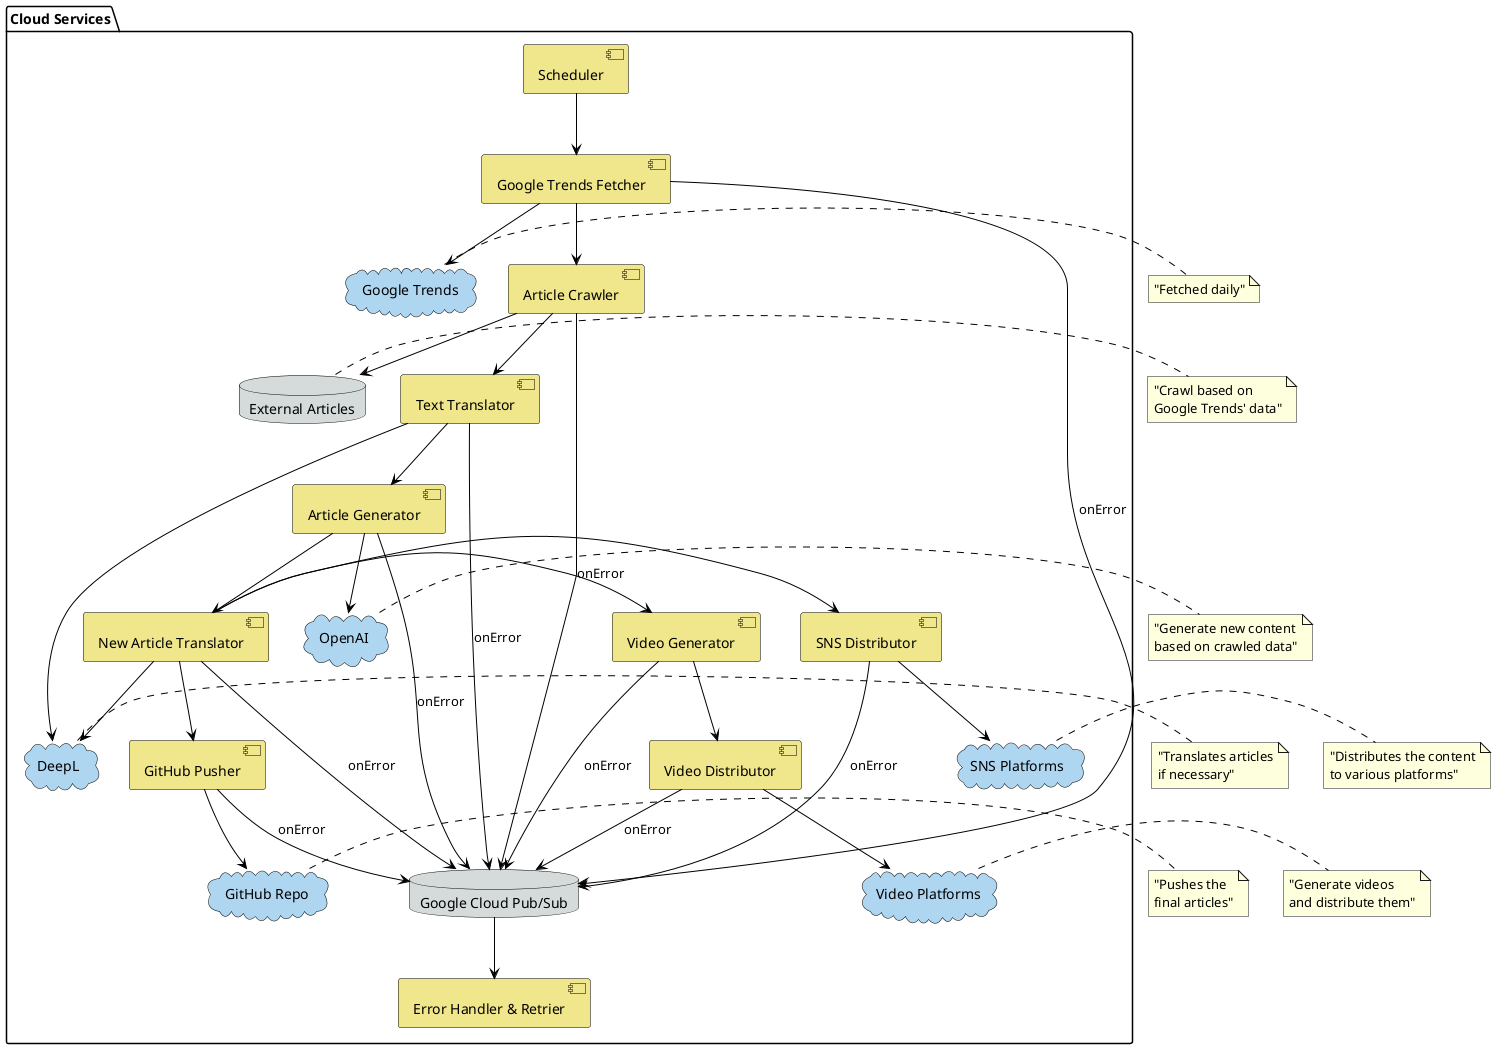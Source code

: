 @startuml

skinparam component {
  BackgroundColor #F0E68C
  BorderColor Black
  ArrowColor Black
}

skinparam cloud {
  BackgroundColor #AED6F1
  BorderColor Black
}

skinparam database {
  BackgroundColor #D5DBDB
  BorderColor Black
}

package "Cloud Services" {

  [Scheduler] as scheduler
  cloud "Google Trends" as googleTrends
  database "External Articles" as extArticles
  cloud "OpenAI" as openai
  cloud "DeepL" as deepl
  cloud "GitHub Repo" as github
  cloud "SNS Platforms" as sns
  cloud "Video Platforms" as vidPlatforms

  [Google Trends Fetcher] as trendsFetcher
  [Article Crawler] as articleCrawler
  [Text Translator] as textTranslator
  [Article Generator] as articleGen
  [New Article Translator] as newArtTranslator
  [GitHub Pusher] as gitPusher
  [SNS Distributor] as snsDistributor
  [Video Generator] as vidGen
  [Video Distributor] as vidDistributor

  database "Google Cloud Pub/Sub" as pubsub
  [Error Handler & Retrier] as errorHandler

}

scheduler --> trendsFetcher
trendsFetcher --> googleTrends
articleCrawler --> extArticles
articleGen --> openai
textTranslator --> deepl
newArtTranslator --> deepl
gitPusher --> github
snsDistributor --> sns
vidDistributor --> vidPlatforms

trendsFetcher --> articleCrawler
articleCrawler --> textTranslator
textTranslator --> articleGen
articleGen --> newArtTranslator

' Parallel execution
newArtTranslator -down-> gitPusher
newArtTranslator -right-> snsDistributor
newArtTranslator -left-> vidGen
vidGen --> vidDistributor

' Handling errors using Google Cloud Pub/Sub
trendsFetcher --> pubsub : onError
articleCrawler --> pubsub : onError
textTranslator --> pubsub : onError
articleGen --> pubsub : onError
newArtTranslator --> pubsub : onError
gitPusher --> pubsub : onError
snsDistributor --> pubsub : onError
vidGen --> pubsub : onError
vidDistributor --> pubsub : onError

pubsub --> errorHandler

' Notes to explain the relationships
note right of googleTrends: "Fetched daily"
note right of extArticles: "Crawl based on\nGoogle Trends' data"
note right of openai: "Generate new content\nbased on crawled data"
note right of deepl: "Translates articles\nif necessary"
note right of github: "Pushes the\nfinal articles"
note right of sns: "Distributes the content\nto various platforms"
note right of vidPlatforms: "Generate videos\nand distribute them"

@enduml
